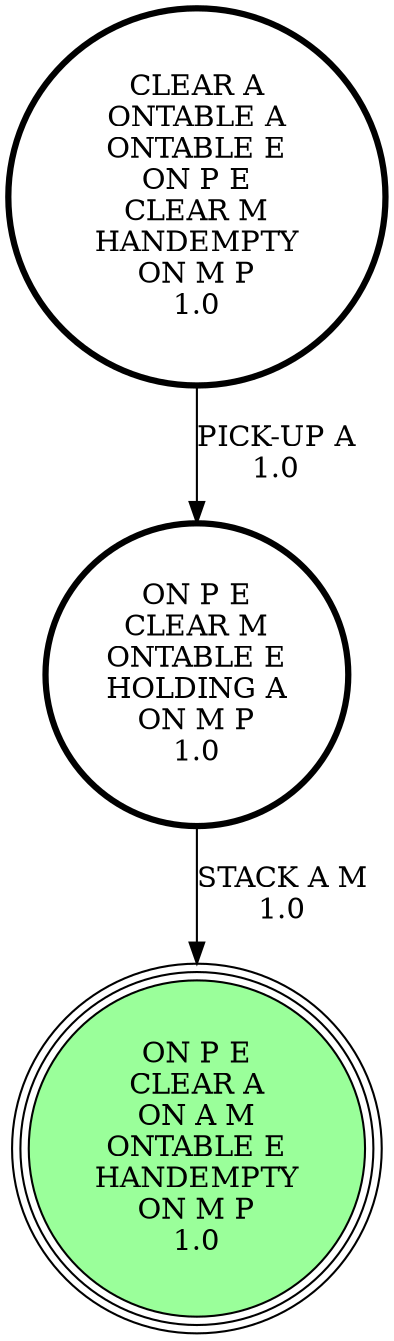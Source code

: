 digraph {
"CLEAR A\nONTABLE A\nONTABLE E\nON P E\nCLEAR M\nHANDEMPTY\nON M P\n1.0\n" -> "ON P E\nCLEAR M\nONTABLE E\nHOLDING A\nON M P\n1.0\n"[label="PICK-UP A\n1.0\n"];
"ON P E\nCLEAR M\nONTABLE E\nHOLDING A\nON M P\n1.0\n" -> "ON P E\nCLEAR A\nON A M\nONTABLE E\nHANDEMPTY\nON M P\n1.0\n"[label="STACK A M\n1.0\n"];
"ON P E\nCLEAR A\nON A M\nONTABLE E\nHANDEMPTY\nON M P\n1.0\n" [shape=circle, style=filled, fillcolor=palegreen1, peripheries=3];
"CLEAR A\nONTABLE A\nONTABLE E\nON P E\nCLEAR M\nHANDEMPTY\nON M P\n1.0\n" [shape=circle, penwidth=3];
"ON P E\nCLEAR A\nON A M\nONTABLE E\nHANDEMPTY\nON M P\n1.0\n" [shape=circle, style=filled, fillcolor=palegreen1, peripheries=3];
"ON P E\nCLEAR M\nONTABLE E\nHOLDING A\nON M P\n1.0\n" [shape=circle, penwidth=3];
}
